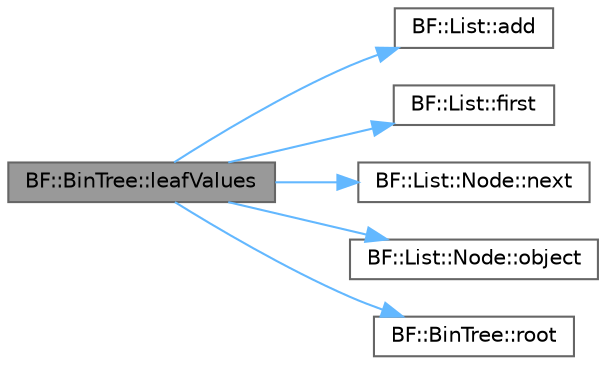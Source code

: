 digraph "BF::BinTree::leafValues"
{
 // LATEX_PDF_SIZE
  bgcolor="transparent";
  edge [fontname=Helvetica,fontsize=10,labelfontname=Helvetica,labelfontsize=10];
  node [fontname=Helvetica,fontsize=10,shape=box,height=0.2,width=0.4];
  rankdir="LR";
  Node1 [id="Node000001",label="BF::BinTree::leafValues",height=0.2,width=0.4,color="gray40", fillcolor="grey60", style="filled", fontcolor="black",tooltip=" "];
  Node1 -> Node2 [id="edge1_Node000001_Node000002",color="steelblue1",style="solid",tooltip=" "];
  Node2 [id="Node000002",label="BF::List::add",height=0.2,width=0.4,color="grey40", fillcolor="white", style="filled",URL="$d1/de0/classBF_1_1List.html#ae141a2f46b403ae0bb975e3c27c3bdf5",tooltip=" "];
  Node1 -> Node3 [id="edge2_Node000001_Node000003",color="steelblue1",style="solid",tooltip=" "];
  Node3 [id="Node000003",label="BF::List::first",height=0.2,width=0.4,color="grey40", fillcolor="white", style="filled",URL="$d1/de0/classBF_1_1List.html#ae279ab6ee0a8c33e5b67eb7dfc98f307",tooltip=" "];
  Node1 -> Node4 [id="edge3_Node000001_Node000004",color="steelblue1",style="solid",tooltip=" "];
  Node4 [id="Node000004",label="BF::List::Node::next",height=0.2,width=0.4,color="grey40", fillcolor="white", style="filled",URL="$d2/dff/classBF_1_1List_1_1Node.html#a7d426a61dc8b5f6eb59ce1aef6157e21",tooltip=" "];
  Node1 -> Node5 [id="edge4_Node000001_Node000005",color="steelblue1",style="solid",tooltip=" "];
  Node5 [id="Node000005",label="BF::List::Node::object",height=0.2,width=0.4,color="grey40", fillcolor="white", style="filled",URL="$d2/dff/classBF_1_1List_1_1Node.html#a13889d65f7b3afd6f74225bafde4c270",tooltip=" "];
  Node1 -> Node6 [id="edge5_Node000001_Node000006",color="steelblue1",style="solid",tooltip=" "];
  Node6 [id="Node000006",label="BF::BinTree::root",height=0.2,width=0.4,color="grey40", fillcolor="white", style="filled",URL="$dc/d78/classBF_1_1BinTree.html#aa52144513109a2470b7c7517e3f6b8de",tooltip=" "];
}
